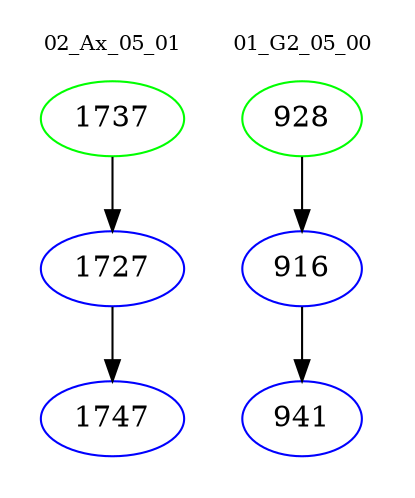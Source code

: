 digraph{
subgraph cluster_0 {
color = white
label = "02_Ax_05_01";
fontsize=10;
T0_1737 [label="1737", color="green"]
T0_1737 -> T0_1727 [color="black"]
T0_1727 [label="1727", color="blue"]
T0_1727 -> T0_1747 [color="black"]
T0_1747 [label="1747", color="blue"]
}
subgraph cluster_1 {
color = white
label = "01_G2_05_00";
fontsize=10;
T1_928 [label="928", color="green"]
T1_928 -> T1_916 [color="black"]
T1_916 [label="916", color="blue"]
T1_916 -> T1_941 [color="black"]
T1_941 [label="941", color="blue"]
}
}
